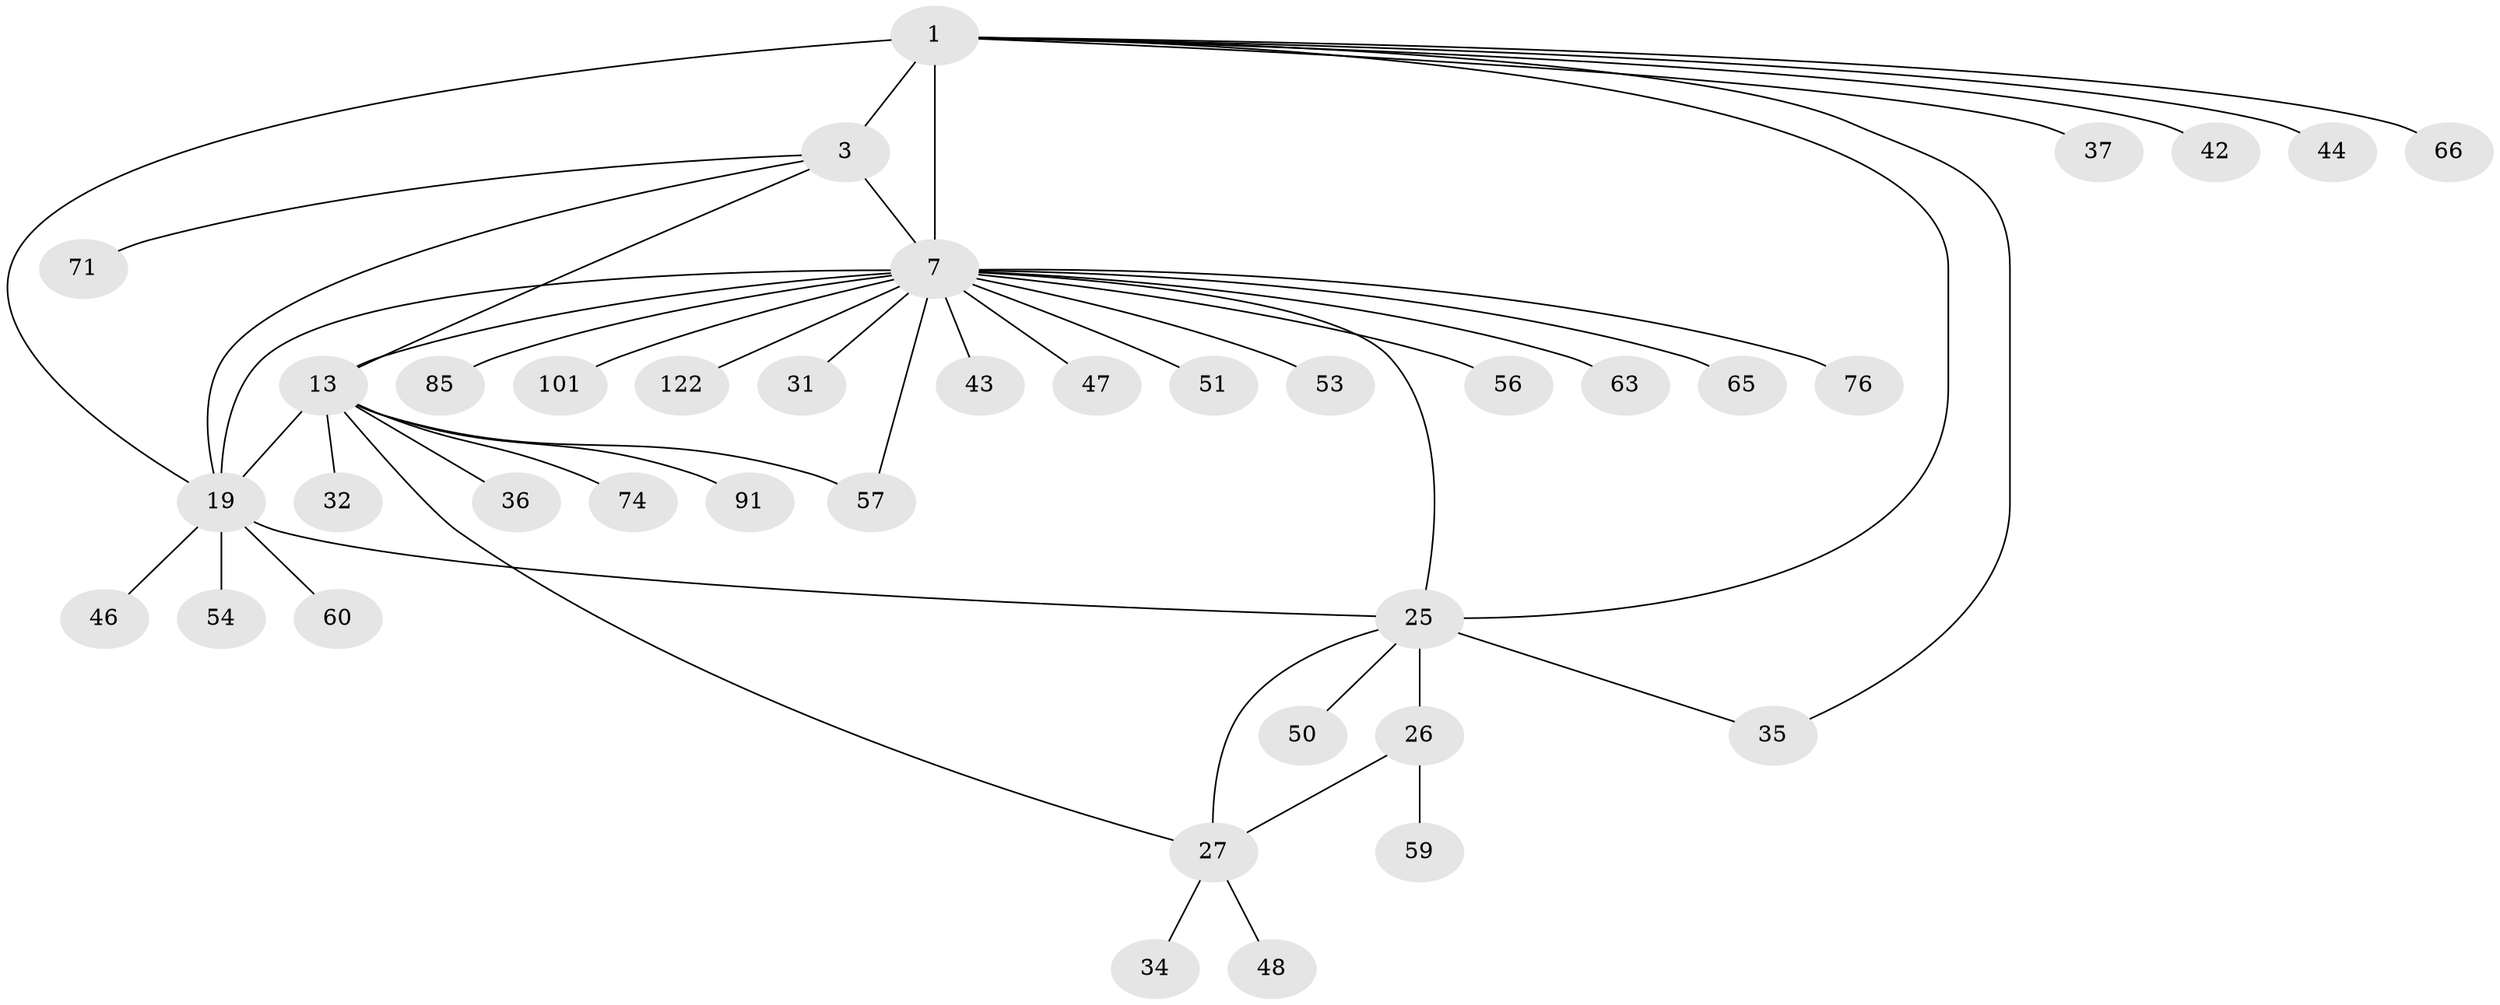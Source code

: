 // original degree distribution, {7: 0.03937007874015748, 13: 0.007874015748031496, 10: 0.031496062992125984, 6: 0.03937007874015748, 11: 0.023622047244094488, 12: 0.023622047244094488, 9: 0.031496062992125984, 5: 0.007874015748031496, 8: 0.03937007874015748, 1: 0.5118110236220472, 2: 0.23622047244094488, 3: 0.007874015748031496}
// Generated by graph-tools (version 1.1) at 2025/19/03/04/25 18:19:53]
// undirected, 38 vertices, 48 edges
graph export_dot {
graph [start="1"]
  node [color=gray90,style=filled];
  1 [super="+4+98+70+2"];
  3 [super="+45+102+78"];
  7 [super="+8+9"];
  13 [super="+15+16+49+18+14"];
  19 [super="+23+38+22+97+77+55+20"];
  25 [super="+82+123+28"];
  26 [super="+29+52+83+62"];
  27;
  31;
  32;
  34;
  35;
  36;
  37;
  42;
  43;
  44 [super="+72"];
  46 [super="+126"];
  47 [super="+127"];
  48;
  50;
  51;
  53 [super="+104"];
  54;
  56 [super="+80"];
  57;
  59;
  60;
  63;
  65;
  66 [super="+96"];
  71;
  74;
  76;
  85;
  91 [super="+106"];
  101;
  122;
  1 -- 3 [weight=5];
  1 -- 35;
  1 -- 44;
  1 -- 19 [weight=2];
  1 -- 25 [weight=2];
  1 -- 7;
  1 -- 66;
  1 -- 37;
  1 -- 42;
  3 -- 71;
  3 -- 19 [weight=2];
  3 -- 7;
  3 -- 13 [weight=3];
  7 -- 25 [weight=2];
  7 -- 43;
  7 -- 76;
  7 -- 31;
  7 -- 51;
  7 -- 53;
  7 -- 56;
  7 -- 57;
  7 -- 63;
  7 -- 65;
  7 -- 101;
  7 -- 47;
  7 -- 85;
  7 -- 122;
  7 -- 19 [weight=2];
  7 -- 13 [weight=2];
  13 -- 32;
  13 -- 36;
  13 -- 74;
  13 -- 19 [weight=3];
  13 -- 27;
  13 -- 57;
  13 -- 91;
  19 -- 54;
  19 -- 60;
  19 -- 25 [weight=3];
  19 -- 46;
  25 -- 26 [weight=6];
  25 -- 27 [weight=3];
  25 -- 35;
  25 -- 50;
  26 -- 27 [weight=2];
  26 -- 59;
  27 -- 34;
  27 -- 48;
}

